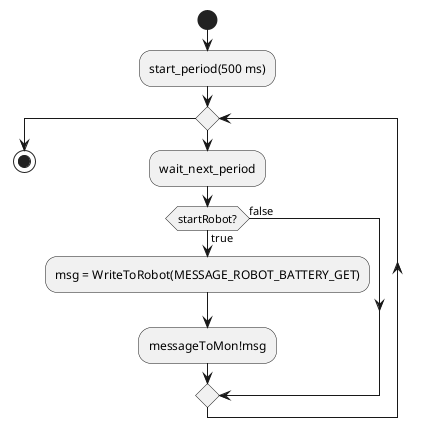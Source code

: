 @startuml
skinparam monochrome true
start
:start_period(500 ms);
while()
:wait_next_period;
if(startRobot?) then (true)
:msg = WriteToRobot(MESSAGE_ROBOT_BATTERY_GET);
:messageToMon!msg;
else(false)
endif
endwhile
stop
@enduml
